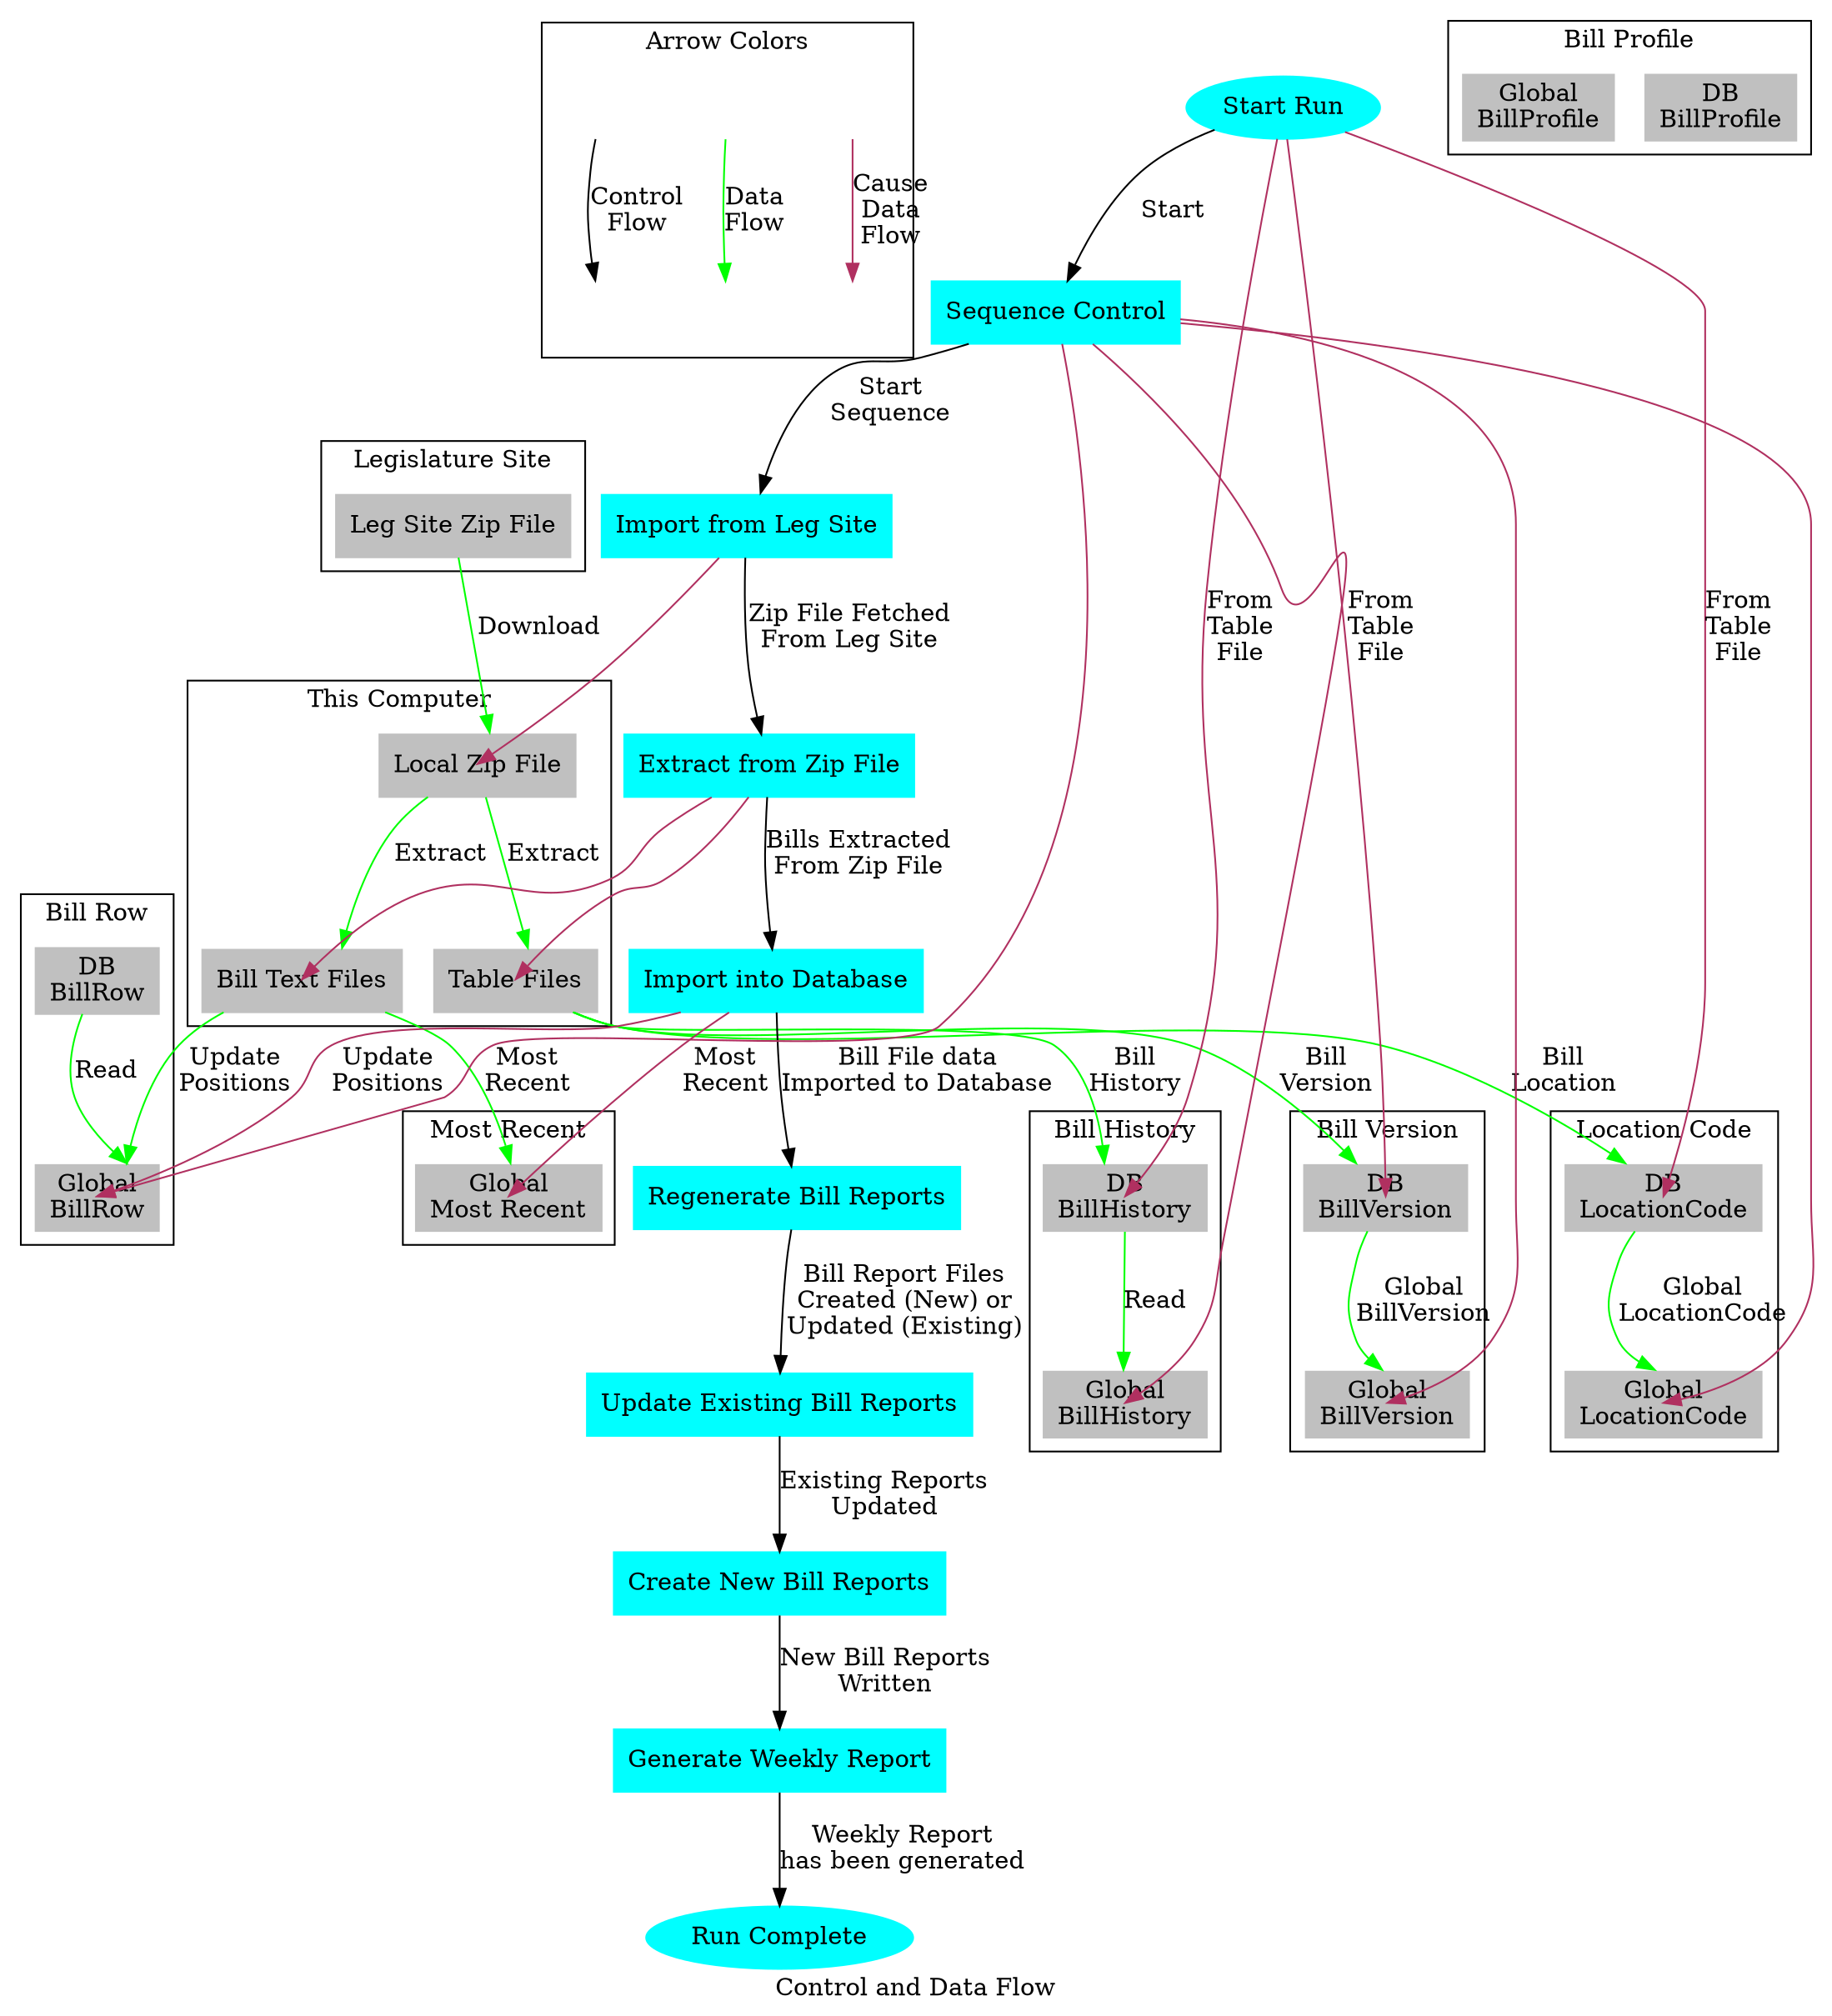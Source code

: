 #
digraph diagram
{
   label="Control and Data Flow"
#  rankdir = LR;
#  concentrate = true;
#  edge[samehead=h1, sametail=t1];
   edge[samehead=h1];

subgraph cluster_colors {
   label = "Arrow Colors"
   "N5"   [shape = rectangle,style = invis]
   "N6"   [shape = rectangle,style = invis]
   "N3"   [shape = rectangle,style = invis]
   "N4"   [shape = rectangle,style = invis]
   "N1"   [shape = rectangle,style = invis]
   "N2"   [shape = rectangle,style = invis]
   "N1" -> "N2" [label="Control\nFlow", color=black]
   "N3" -> "N4" [label="Data\nFlow", color=green]
   "N5" -> "N6" [label="Cause\nData\nFlow", color=maroon]
}

subgraph cluster_legsite {
   label = "Legislature Site"
   "LSZip"  [label="Leg Site Zip File",shape = rectangle,style = filled,color = gray]
}

subgraph cluster_local {
   label = "This Computer"
   "LLZip"  [label="Local Zip File",shape = rectangle,style = filled,color = gray]
   "LLTxt"  [label="Bill Text Files",shape = rectangle,style = filled,color = gray]
   "LLTbl"  [label="Table Files",shape = rectangle,style = filled,color = gray]
}

subgraph cluster_BillProfile {
   label = "Bill Profile"
   "DBProfile" [label="DB\nBillProfile",shape = rectangle,style = filled,color = gray]
   "TProfile"  [label="Global\nBillProfile",shape = rectangle,style = filled,color = gray]
}
subgraph cluster_BillRow {
   label = "Bill Row"
   "DBBillRow" [label="DB\nBillRow",shape = rectangle,style = filled,color = gray]
   "TBillRow"  [label="Global\nBillRow",shape = rectangle,style = filled,color = gray]
}
subgraph cluster_BillHistory {
   label = "Bill History"
   "DBHistory" [label="DB\nBillHistory",shape = rectangle,style = filled,color = gray]
   "THistory"  [label="Global\nBillHistory",shape = rectangle,style = filled,color = gray]
}
subgraph cluster_BillVersion {
   label = "Bill Version"
   "DBVersion" [label="DB\nBillVersion",shape = rectangle,style = filled,color = gray]
   "TVersion"  [label="Global\nBillVersion",shape = rectangle,style = filled,color = gray]
}
subgraph cluster_LocationCode {
   label = "Location Code"
   "DBLocation" [label="DB\nLocationCode",shape = rectangle,style = filled,color = gray]
   "TLocation"  [label="Global\nLocationCode",shape = rectangle,style = filled,color = gray]
}
subgraph cluster_MostRecent {
   label = "Most Recent"
   "TRecent"   [label="Global\nMost Recent",shape = rectangle,style = filled,color = gray]
}

"Done"     [label="Run Complete",shape = ellipse,style = filled,color = cyan]
"Import"   [label="Import into Database",shape = rectangle,style = filled,color = cyan]
"LegSite"  [label="Import from Leg Site",shape = rectangle,style = filled,color = cyan]
"New"      [label="Create New Bill Reports",shape = rectangle,style = filled,color = cyan]
"Regen"    [label="Regenerate Bill Reports",shape = rectangle,style = filled,color = cyan]
"Report"   [label="Generate Weekly Report",shape = rectangle,style = filled,color = cyan]
"Sequence" [label="Sequence Control",shape = rectangle,style = filled,color = cyan]
"Start"    [label="Start Run",shape = ellipse,style = filled,color = cyan]
"Update"   [label="Update Existing Bill Reports",shape = rectangle,style = filled,color = cyan]
"ZipFile"  [label="Extract from Zip File",shape = rectangle,style = filled,color = cyan]
//
// Control Flow
//
"Start"    -> "Sequence" [label="Start",color=black]
"Sequence" -> "LegSite"  [label="Start\nSequence",color=black]
"LegSite"  -> "ZipFile"  [label="Zip File Fetched\nFrom Leg Site",color=black]
"ZipFile"  -> "Import"   [label="Bills Extracted\nFrom Zip File",color=black]
"Import"   -> "Regen"    [label="Bill File data\nImported to Database",color=black]
"Regen"    -> "Update"   [label="Bill Report Files\nCreated (New) or\nUpdated (Existing)",color=black]
"Update"   -> "New"      [label="Existing Reports\nUpdated",color=black]
"New"      -> "Report"   [label="New Bill Reports\nWritten",color=black]
"Report"   -> "Done"     [label="Weekly Report\nhas been generated",color=black]
//
// Data Flow
//
"DBBillRow"  -> "TBillRow"   [label="Read",color = green]
"DBHistory"  -> "THistory"   [label="Read",color = green]
"DBLocation" -> "TLocation"  [label="Global\nLocationCode",color = green]
"DBVersion"  -> "TVersion"   [label="Global\nBillVersion",color = green]
"LLTbl"      -> "DBHistory"  [label="Bill\nHistory",color = green]
"LLTbl"      -> "DBLocation" [label="Bill\nLocation",color = green]
"LLTbl"      -> "DBVersion"  [label="Bill\nVersion",color = green]
"LLTxt"      -> "TBillRow"   [label="Update\nPositions",color = green]
"LLTxt"      -> "TRecent"    [label="Most\nRecent",color = green]
"LLZip"      -> "LLTxt"      [label="Extract",color=green]
"LLZip"      -> "LLTbl"      [label="Extract",color=green]
"LSZip"      -> "LLZip"      [label="Download",color=green]
//
// Cause Data Flow
//
"Import"   -> "TBillRow"   [label="Update\nPositions",color=maroon]
"Import"   -> "TRecent"    [label="Most\nRecent",color=maroon]
"LegSite"  -> "LLZip"      [color=maroon]
"Sequence" -> "TBillRow"   [color=maroon]
"Sequence" -> "THistory"   [color=maroon]
"Sequence" -> "TLocation"  [color=maroon]
"Sequence" -> "TVersion"   [color=maroon]
"Start"    -> "DBLocation" [label="From\nTable\nFile",color=maroon]
"Start"    -> "DBHistory"  [label="From\nTable\nFile",color=maroon]
"Start"    -> "DBVersion"  [label="From\nTable\nFile",color=maroon]
"ZipFile"  -> "LLTxt"      [color=maroon]
"ZipFile"  -> "LLTbl"      [color=maroon]
"N4"       -> "LegSite"    [style=invis]                 // Position colors subgraph over sequence start
}
